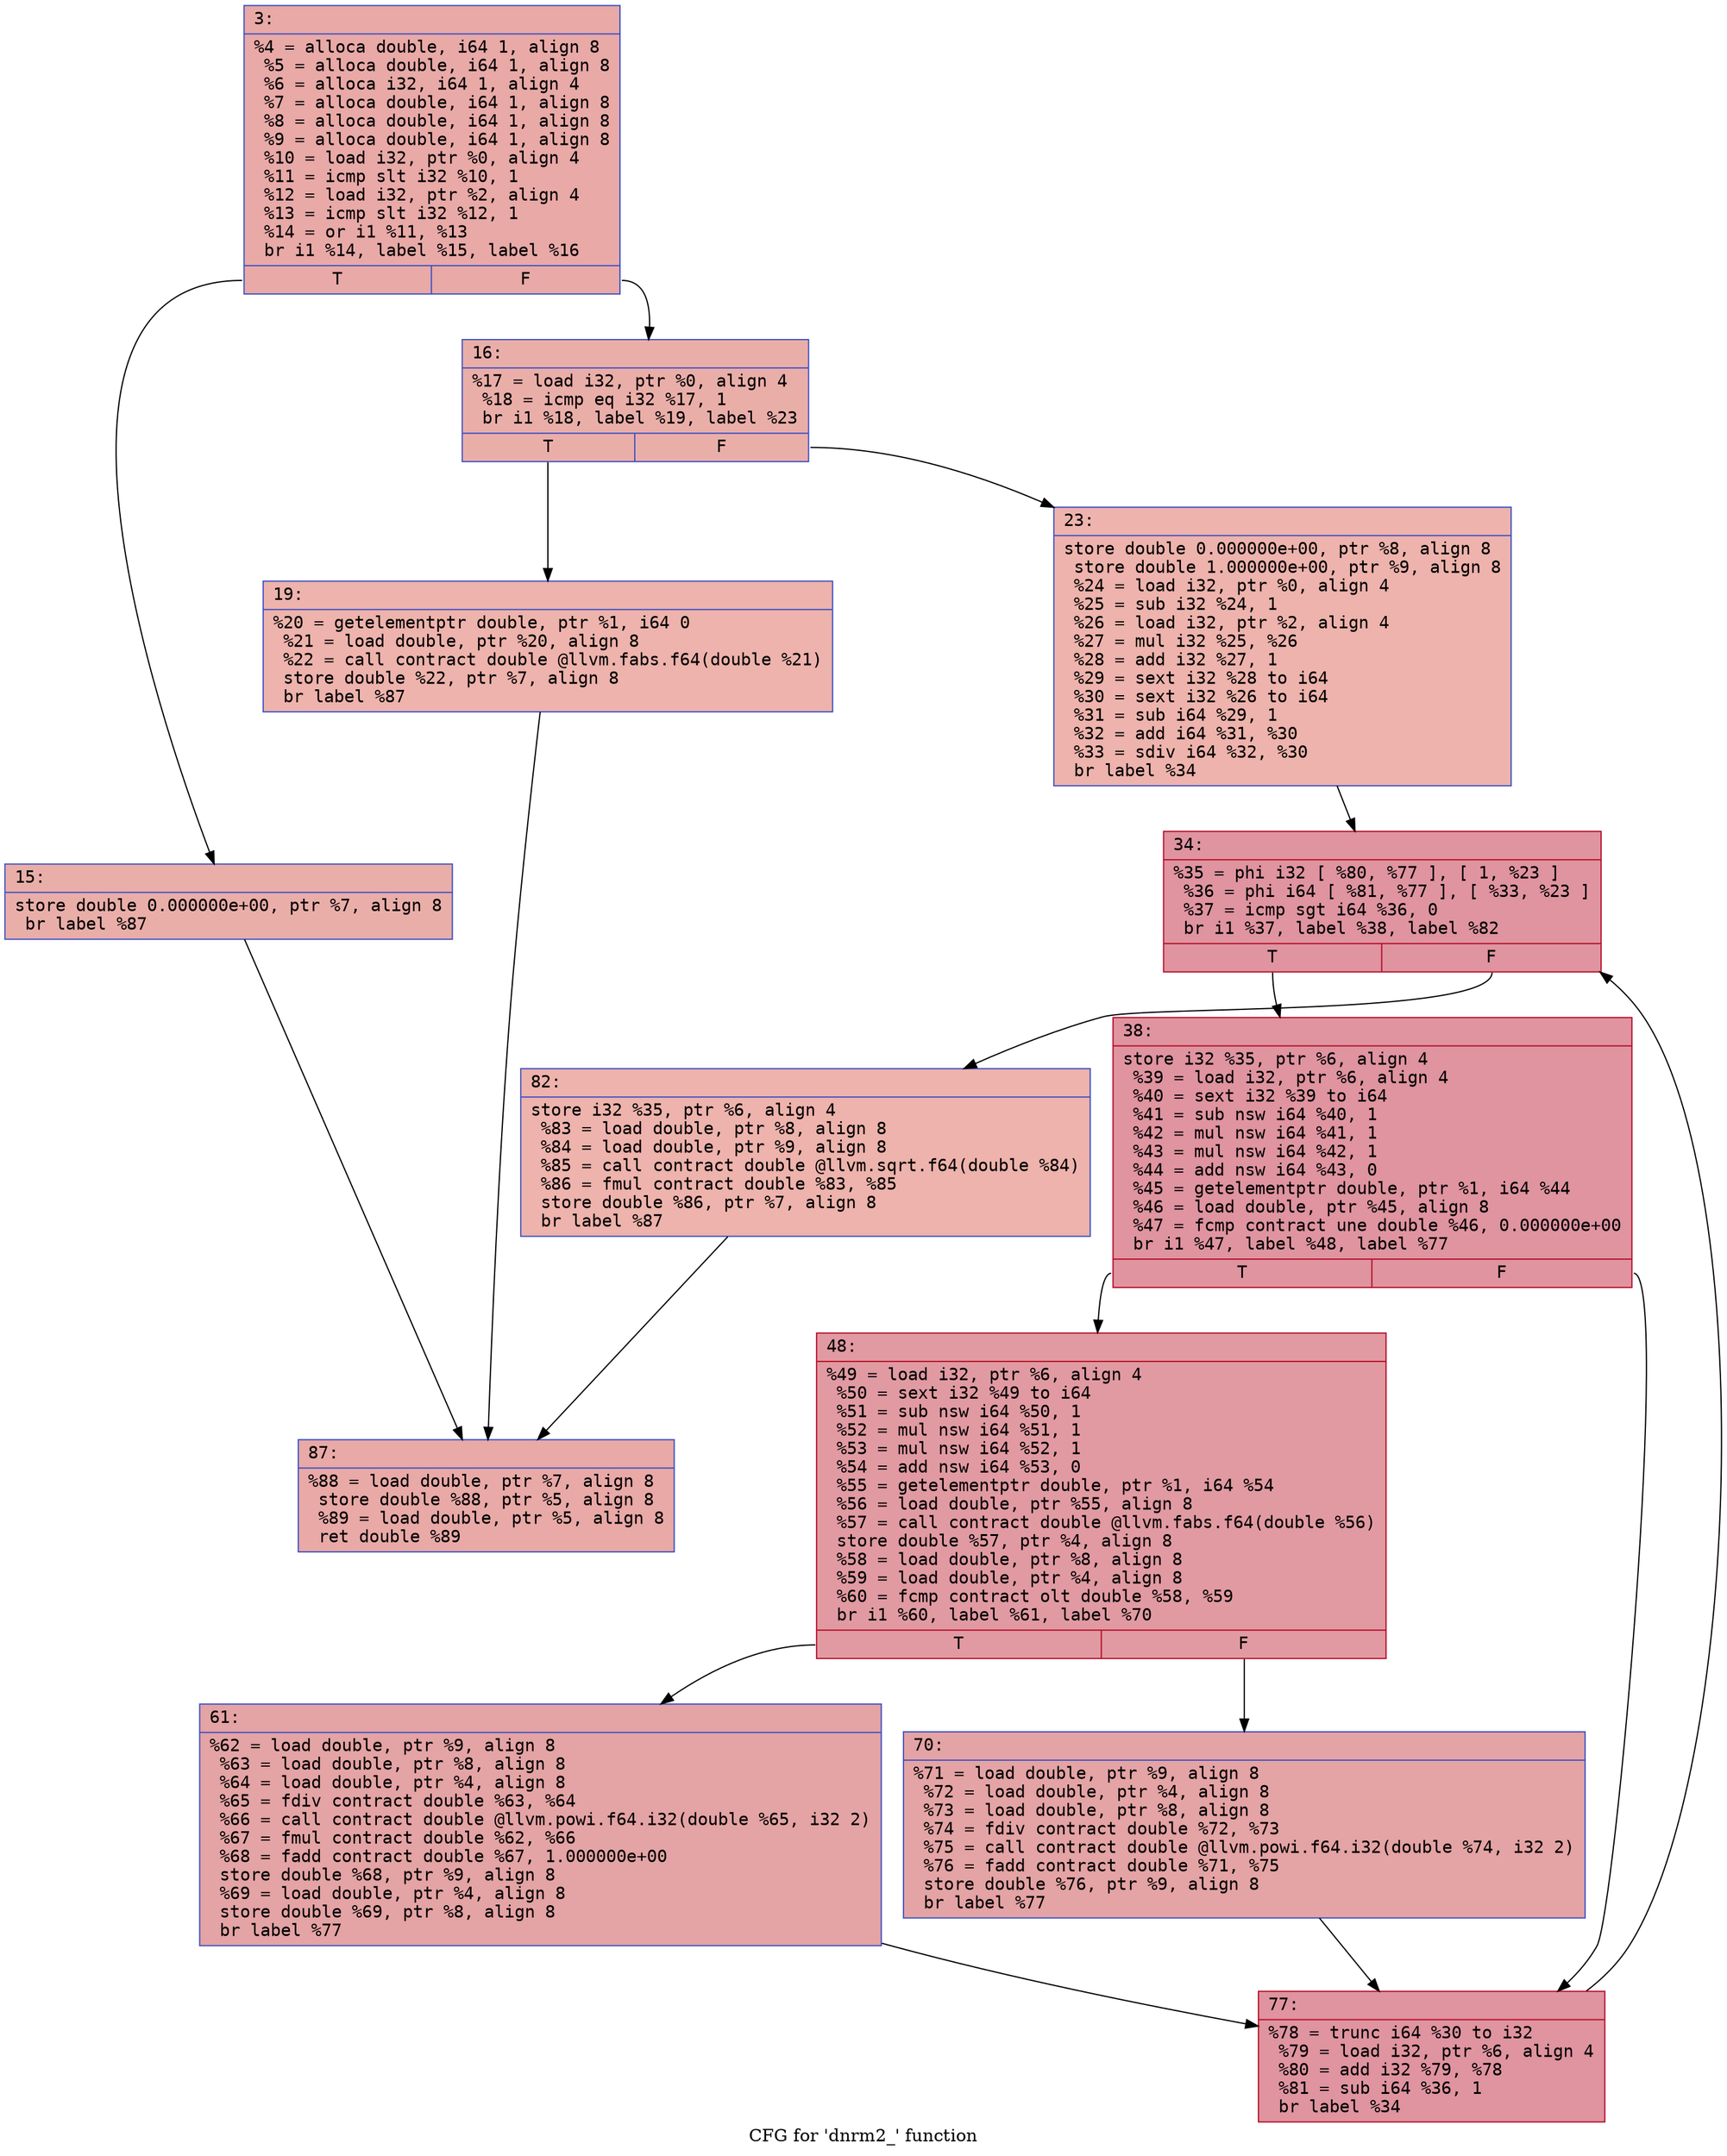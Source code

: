 digraph "CFG for 'dnrm2_' function" {
	label="CFG for 'dnrm2_' function";

	Node0x55ee100c35d0 [shape=record,color="#3d50c3ff", style=filled, fillcolor="#ca3b3770" fontname="Courier",label="{3:\l|  %4 = alloca double, i64 1, align 8\l  %5 = alloca double, i64 1, align 8\l  %6 = alloca i32, i64 1, align 4\l  %7 = alloca double, i64 1, align 8\l  %8 = alloca double, i64 1, align 8\l  %9 = alloca double, i64 1, align 8\l  %10 = load i32, ptr %0, align 4\l  %11 = icmp slt i32 %10, 1\l  %12 = load i32, ptr %2, align 4\l  %13 = icmp slt i32 %12, 1\l  %14 = or i1 %11, %13\l  br i1 %14, label %15, label %16\l|{<s0>T|<s1>F}}"];
	Node0x55ee100c35d0:s0 -> Node0x55ee100c3bd0[tooltip="3 -> 15\nProbability 50.00%" ];
	Node0x55ee100c35d0:s1 -> Node0x55ee100c3c20[tooltip="3 -> 16\nProbability 50.00%" ];
	Node0x55ee100c3bd0 [shape=record,color="#3d50c3ff", style=filled, fillcolor="#d0473d70" fontname="Courier",label="{15:\l|  store double 0.000000e+00, ptr %7, align 8\l  br label %87\l}"];
	Node0x55ee100c3bd0 -> Node0x55ee100c3dc0[tooltip="15 -> 87\nProbability 100.00%" ];
	Node0x55ee100c3c20 [shape=record,color="#3d50c3ff", style=filled, fillcolor="#d0473d70" fontname="Courier",label="{16:\l|  %17 = load i32, ptr %0, align 4\l  %18 = icmp eq i32 %17, 1\l  br i1 %18, label %19, label %23\l|{<s0>T|<s1>F}}"];
	Node0x55ee100c3c20:s0 -> Node0x55ee100c3f90[tooltip="16 -> 19\nProbability 50.00%" ];
	Node0x55ee100c3c20:s1 -> Node0x55ee100c3fe0[tooltip="16 -> 23\nProbability 50.00%" ];
	Node0x55ee100c3f90 [shape=record,color="#3d50c3ff", style=filled, fillcolor="#d6524470" fontname="Courier",label="{19:\l|  %20 = getelementptr double, ptr %1, i64 0\l  %21 = load double, ptr %20, align 8\l  %22 = call contract double @llvm.fabs.f64(double %21)\l  store double %22, ptr %7, align 8\l  br label %87\l}"];
	Node0x55ee100c3f90 -> Node0x55ee100c3dc0[tooltip="19 -> 87\nProbability 100.00%" ];
	Node0x55ee100c3fe0 [shape=record,color="#3d50c3ff", style=filled, fillcolor="#d6524470" fontname="Courier",label="{23:\l|  store double 0.000000e+00, ptr %8, align 8\l  store double 1.000000e+00, ptr %9, align 8\l  %24 = load i32, ptr %0, align 4\l  %25 = sub i32 %24, 1\l  %26 = load i32, ptr %2, align 4\l  %27 = mul i32 %25, %26\l  %28 = add i32 %27, 1\l  %29 = sext i32 %28 to i64\l  %30 = sext i32 %26 to i64\l  %31 = sub i64 %29, 1\l  %32 = add i64 %31, %30\l  %33 = sdiv i64 %32, %30\l  br label %34\l}"];
	Node0x55ee100c3fe0 -> Node0x55ee100c4a80[tooltip="23 -> 34\nProbability 100.00%" ];
	Node0x55ee100c4a80 [shape=record,color="#b70d28ff", style=filled, fillcolor="#b70d2870" fontname="Courier",label="{34:\l|  %35 = phi i32 [ %80, %77 ], [ 1, %23 ]\l  %36 = phi i64 [ %81, %77 ], [ %33, %23 ]\l  %37 = icmp sgt i64 %36, 0\l  br i1 %37, label %38, label %82\l|{<s0>T|<s1>F}}"];
	Node0x55ee100c4a80:s0 -> Node0x55ee100c4da0[tooltip="34 -> 38\nProbability 96.88%" ];
	Node0x55ee100c4a80:s1 -> Node0x55ee100c4df0[tooltip="34 -> 82\nProbability 3.12%" ];
	Node0x55ee100c4da0 [shape=record,color="#b70d28ff", style=filled, fillcolor="#b70d2870" fontname="Courier",label="{38:\l|  store i32 %35, ptr %6, align 4\l  %39 = load i32, ptr %6, align 4\l  %40 = sext i32 %39 to i64\l  %41 = sub nsw i64 %40, 1\l  %42 = mul nsw i64 %41, 1\l  %43 = mul nsw i64 %42, 1\l  %44 = add nsw i64 %43, 0\l  %45 = getelementptr double, ptr %1, i64 %44\l  %46 = load double, ptr %45, align 8\l  %47 = fcmp contract une double %46, 0.000000e+00\l  br i1 %47, label %48, label %77\l|{<s0>T|<s1>F}}"];
	Node0x55ee100c4da0:s0 -> Node0x55ee100c6780[tooltip="38 -> 48\nProbability 62.50%" ];
	Node0x55ee100c4da0:s1 -> Node0x55ee100c4b40[tooltip="38 -> 77\nProbability 37.50%" ];
	Node0x55ee100c6780 [shape=record,color="#b70d28ff", style=filled, fillcolor="#bb1b2c70" fontname="Courier",label="{48:\l|  %49 = load i32, ptr %6, align 4\l  %50 = sext i32 %49 to i64\l  %51 = sub nsw i64 %50, 1\l  %52 = mul nsw i64 %51, 1\l  %53 = mul nsw i64 %52, 1\l  %54 = add nsw i64 %53, 0\l  %55 = getelementptr double, ptr %1, i64 %54\l  %56 = load double, ptr %55, align 8\l  %57 = call contract double @llvm.fabs.f64(double %56)\l  store double %57, ptr %4, align 8\l  %58 = load double, ptr %8, align 8\l  %59 = load double, ptr %4, align 8\l  %60 = fcmp contract olt double %58, %59\l  br i1 %60, label %61, label %70\l|{<s0>T|<s1>F}}"];
	Node0x55ee100c6780:s0 -> Node0x55ee100c6ff0[tooltip="48 -> 61\nProbability 50.00%" ];
	Node0x55ee100c6780:s1 -> Node0x55ee100c7040[tooltip="48 -> 70\nProbability 50.00%" ];
	Node0x55ee100c6ff0 [shape=record,color="#3d50c3ff", style=filled, fillcolor="#c32e3170" fontname="Courier",label="{61:\l|  %62 = load double, ptr %9, align 8\l  %63 = load double, ptr %8, align 8\l  %64 = load double, ptr %4, align 8\l  %65 = fdiv contract double %63, %64\l  %66 = call contract double @llvm.powi.f64.i32(double %65, i32 2)\l  %67 = fmul contract double %62, %66\l  %68 = fadd contract double %67, 1.000000e+00\l  store double %68, ptr %9, align 8\l  %69 = load double, ptr %4, align 8\l  store double %69, ptr %8, align 8\l  br label %77\l}"];
	Node0x55ee100c6ff0 -> Node0x55ee100c4b40[tooltip="61 -> 77\nProbability 100.00%" ];
	Node0x55ee100c7040 [shape=record,color="#3d50c3ff", style=filled, fillcolor="#c32e3170" fontname="Courier",label="{70:\l|  %71 = load double, ptr %9, align 8\l  %72 = load double, ptr %4, align 8\l  %73 = load double, ptr %8, align 8\l  %74 = fdiv contract double %72, %73\l  %75 = call contract double @llvm.powi.f64.i32(double %74, i32 2)\l  %76 = fadd contract double %71, %75\l  store double %76, ptr %9, align 8\l  br label %77\l}"];
	Node0x55ee100c7040 -> Node0x55ee100c4b40[tooltip="70 -> 77\nProbability 100.00%" ];
	Node0x55ee100c4b40 [shape=record,color="#b70d28ff", style=filled, fillcolor="#b70d2870" fontname="Courier",label="{77:\l|  %78 = trunc i64 %30 to i32\l  %79 = load i32, ptr %6, align 4\l  %80 = add i32 %79, %78\l  %81 = sub i64 %36, 1\l  br label %34\l}"];
	Node0x55ee100c4b40 -> Node0x55ee100c4a80[tooltip="77 -> 34\nProbability 100.00%" ];
	Node0x55ee100c4df0 [shape=record,color="#3d50c3ff", style=filled, fillcolor="#d6524470" fontname="Courier",label="{82:\l|  store i32 %35, ptr %6, align 4\l  %83 = load double, ptr %8, align 8\l  %84 = load double, ptr %9, align 8\l  %85 = call contract double @llvm.sqrt.f64(double %84)\l  %86 = fmul contract double %83, %85\l  store double %86, ptr %7, align 8\l  br label %87\l}"];
	Node0x55ee100c4df0 -> Node0x55ee100c3dc0[tooltip="82 -> 87\nProbability 100.00%" ];
	Node0x55ee100c3dc0 [shape=record,color="#3d50c3ff", style=filled, fillcolor="#ca3b3770" fontname="Courier",label="{87:\l|  %88 = load double, ptr %7, align 8\l  store double %88, ptr %5, align 8\l  %89 = load double, ptr %5, align 8\l  ret double %89\l}"];
}
